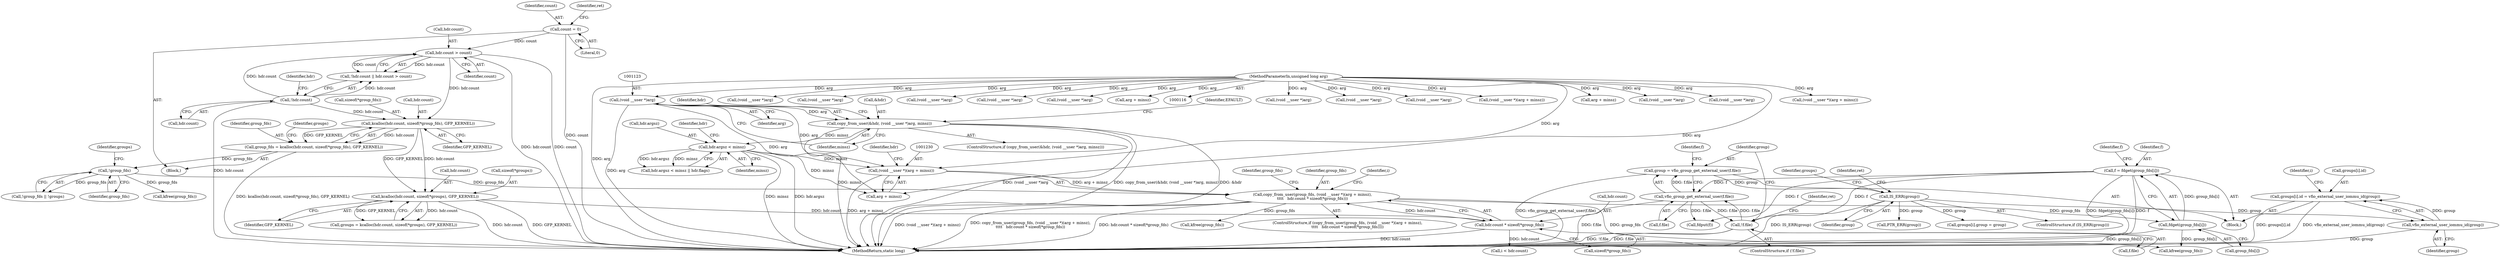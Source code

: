 digraph "0_linux_05692d7005a364add85c6e25a6c4447ce08f913a@array" {
"1001304" [label="(Call,groups[i].id = vfio_external_user_iommu_id(group))"];
"1001310" [label="(Call,vfio_external_user_iommu_id(group))"];
"1001289" [label="(Call,IS_ERR(group))"];
"1001280" [label="(Call,group = vfio_group_get_external_user(f.file))"];
"1001282" [label="(Call,vfio_group_get_external_user(f.file))"];
"1001270" [label="(Call,!f.file)"];
"1001263" [label="(Call,f = fdget(group_fds[i]))"];
"1001265" [label="(Call,fdget(group_fds[i]))"];
"1001227" [label="(Call,copy_from_user(group_fds, (void __user *)(arg + minsz),\n\t\t\t\t   hdr.count * sizeof(*group_fds)))"];
"1001214" [label="(Call,!group_fds)"];
"1001192" [label="(Call,group_fds = kcalloc(hdr.count, sizeof(*group_fds), GFP_KERNEL))"];
"1001194" [label="(Call,kcalloc(hdr.count, sizeof(*group_fds), GFP_KERNEL))"];
"1001184" [label="(Call,hdr.count > count)"];
"1001180" [label="(Call,!hdr.count)"];
"1001111" [label="(Call,count = 0)"];
"1001229" [label="(Call,(void __user *)(arg + minsz))"];
"1001122" [label="(Call,(void __user *)arg)"];
"1000119" [label="(MethodParameterIn,unsigned long arg)"];
"1001131" [label="(Call,hdr.argsz < minsz)"];
"1001119" [label="(Call,copy_from_user(&hdr, (void __user *)arg, minsz))"];
"1001234" [label="(Call,hdr.count * sizeof(*group_fds))"];
"1001204" [label="(Call,kcalloc(hdr.count, sizeof(*groups), GFP_KERNEL))"];
"1000716" [label="(Call,(void __user *)arg)"];
"1000609" [label="(Call,(void __user *)arg)"];
"1001122" [label="(Call,(void __user *)arg)"];
"1000686" [label="(Call,(void __user *)arg)"];
"1001293" [label="(Identifier,ret)"];
"1001198" [label="(Call,sizeof(*group_fds))"];
"1001074" [label="(Call,(void __user *)(arg + minsz))"];
"1001205" [label="(Call,hdr.count)"];
"1000834" [label="(Call,arg + minsz)"];
"1001226" [label="(ControlStructure,if (copy_from_user(group_fds, (void __user *)(arg + minsz),\n\t\t\t\t   hdr.count * sizeof(*group_fds))))"];
"1001229" [label="(Call,(void __user *)(arg + minsz))"];
"1000557" [label="(Call,(void __user *)arg)"];
"1001185" [label="(Call,hdr.count)"];
"1001217" [label="(Identifier,groups)"];
"1001280" [label="(Call,group = vfio_group_get_external_user(f.file))"];
"1001211" [label="(Identifier,GFP_KERNEL)"];
"1001271" [label="(Call,f.file)"];
"1001193" [label="(Identifier,group_fds)"];
"1001120" [label="(Call,&hdr)"];
"1001181" [label="(Call,hdr.count)"];
"1000183" [label="(Call,(void __user *)arg)"];
"1001227" [label="(Call,copy_from_user(group_fds, (void __user *)(arg + minsz),\n\t\t\t\t   hdr.count * sizeof(*group_fds)))"];
"1001112" [label="(Identifier,count)"];
"1001270" [label="(Call,!f.file)"];
"1001283" [label="(Call,f.file)"];
"1001214" [label="(Call,!group_fds)"];
"1001213" [label="(Call,!group_fds || !groups)"];
"1001289" [label="(Call,IS_ERR(group))"];
"1001236" [label="(Identifier,hdr)"];
"1001184" [label="(Call,hdr.count > count)"];
"1001243" [label="(Identifier,group_fds)"];
"1001215" [label="(Identifier,group_fds)"];
"1001380" [label="(MethodReturn,static long)"];
"1001194" [label="(Call,kcalloc(hdr.count, sizeof(*group_fds), GFP_KERNEL))"];
"1000832" [label="(Call,(void __user *)(arg + minsz))"];
"1000119" [label="(MethodParameterIn,unsigned long arg)"];
"1001312" [label="(Call,kfree(group_fds))"];
"1001135" [label="(Identifier,minsz)"];
"1001253" [label="(Call,i < hdr.count)"];
"1001219" [label="(Call,kfree(group_fds))"];
"1001272" [label="(Identifier,f)"];
"1001125" [label="(Identifier,minsz)"];
"1001281" [label="(Identifier,group)"];
"1001132" [label="(Call,hdr.argsz)"];
"1001235" [label="(Call,hdr.count)"];
"1001208" [label="(Call,sizeof(*groups))"];
"1001179" [label="(Call,!hdr.count || hdr.count > count)"];
"1001116" [label="(Identifier,ret)"];
"1001263" [label="(Call,f = fdget(group_fds[i]))"];
"1001192" [label="(Call,group_fds = kcalloc(hdr.count, sizeof(*group_fds), GFP_KERNEL))"];
"1001276" [label="(Identifier,ret)"];
"1001290" [label="(Identifier,group)"];
"1001242" [label="(Call,kfree(group_fds))"];
"1001201" [label="(Identifier,GFP_KERNEL)"];
"1000136" [label="(Call,(void __user *)arg)"];
"1001204" [label="(Call,kcalloc(hdr.count, sizeof(*groups), GFP_KERNEL))"];
"1001128" [label="(Identifier,EFAULT)"];
"1001100" [label="(Block,)"];
"1001238" [label="(Call,sizeof(*group_fds))"];
"1000212" [label="(Call,(void __user *)arg)"];
"1001287" [label="(Identifier,f)"];
"1001231" [label="(Call,arg + minsz)"];
"1001118" [label="(ControlStructure,if (copy_from_user(&hdr, (void __user *)arg, minsz)))"];
"1001311" [label="(Identifier,group)"];
"1001294" [label="(Call,PTR_ERR(group))"];
"1001195" [label="(Call,hdr.count)"];
"1001137" [label="(Identifier,hdr)"];
"1001260" [label="(Block,)"];
"1001133" [label="(Identifier,hdr)"];
"1001228" [label="(Identifier,group_fds)"];
"1001269" [label="(ControlStructure,if (!f.file))"];
"1001186" [label="(Identifier,hdr)"];
"1001131" [label="(Call,hdr.argsz < minsz)"];
"1001259" [label="(Identifier,i)"];
"1001180" [label="(Call,!hdr.count)"];
"1001305" [label="(Call,groups[i].id)"];
"1001203" [label="(Identifier,groups)"];
"1001251" [label="(Identifier,i)"];
"1001058" [label="(Call,(void __user *)arg)"];
"1001297" [label="(Call,groups[i].group = group)"];
"1001234" [label="(Call,hdr.count * sizeof(*group_fds))"];
"1001264" [label="(Identifier,f)"];
"1000589" [label="(Call,(void __user *)arg)"];
"1001300" [label="(Identifier,groups)"];
"1001282" [label="(Call,vfio_group_get_external_user(f.file))"];
"1001265" [label="(Call,fdget(group_fds[i]))"];
"1001310" [label="(Call,vfio_external_user_iommu_id(group))"];
"1001124" [label="(Identifier,arg)"];
"1001188" [label="(Identifier,count)"];
"1000922" [label="(Call,(void __user *)arg)"];
"1001266" [label="(Call,group_fds[i])"];
"1001304" [label="(Call,groups[i].id = vfio_external_user_iommu_id(group))"];
"1001111" [label="(Call,count = 0)"];
"1001202" [label="(Call,groups = kcalloc(hdr.count, sizeof(*groups), GFP_KERNEL))"];
"1001286" [label="(Call,fdput(f))"];
"1001119" [label="(Call,copy_from_user(&hdr, (void __user *)arg, minsz))"];
"1001113" [label="(Literal,0)"];
"1001288" [label="(ControlStructure,if (IS_ERR(group)))"];
"1001130" [label="(Call,hdr.argsz < minsz || hdr.flags)"];
"1001076" [label="(Call,arg + minsz)"];
"1001304" -> "1001260"  [label="AST: "];
"1001304" -> "1001310"  [label="CFG: "];
"1001305" -> "1001304"  [label="AST: "];
"1001310" -> "1001304"  [label="AST: "];
"1001259" -> "1001304"  [label="CFG: "];
"1001304" -> "1001380"  [label="DDG: vfio_external_user_iommu_id(group)"];
"1001304" -> "1001380"  [label="DDG: groups[i].id"];
"1001310" -> "1001304"  [label="DDG: group"];
"1001310" -> "1001311"  [label="CFG: "];
"1001311" -> "1001310"  [label="AST: "];
"1001310" -> "1001380"  [label="DDG: group"];
"1001289" -> "1001310"  [label="DDG: group"];
"1001289" -> "1001288"  [label="AST: "];
"1001289" -> "1001290"  [label="CFG: "];
"1001290" -> "1001289"  [label="AST: "];
"1001293" -> "1001289"  [label="CFG: "];
"1001300" -> "1001289"  [label="CFG: "];
"1001289" -> "1001380"  [label="DDG: IS_ERR(group)"];
"1001280" -> "1001289"  [label="DDG: group"];
"1001289" -> "1001294"  [label="DDG: group"];
"1001289" -> "1001297"  [label="DDG: group"];
"1001280" -> "1001260"  [label="AST: "];
"1001280" -> "1001282"  [label="CFG: "];
"1001281" -> "1001280"  [label="AST: "];
"1001282" -> "1001280"  [label="AST: "];
"1001287" -> "1001280"  [label="CFG: "];
"1001280" -> "1001380"  [label="DDG: vfio_group_get_external_user(f.file)"];
"1001282" -> "1001280"  [label="DDG: f.file"];
"1001282" -> "1001283"  [label="CFG: "];
"1001283" -> "1001282"  [label="AST: "];
"1001282" -> "1001380"  [label="DDG: f.file"];
"1001282" -> "1001270"  [label="DDG: f.file"];
"1001270" -> "1001282"  [label="DDG: f.file"];
"1001263" -> "1001282"  [label="DDG: f"];
"1001282" -> "1001286"  [label="DDG: f.file"];
"1001270" -> "1001269"  [label="AST: "];
"1001270" -> "1001271"  [label="CFG: "];
"1001271" -> "1001270"  [label="AST: "];
"1001276" -> "1001270"  [label="CFG: "];
"1001281" -> "1001270"  [label="CFG: "];
"1001270" -> "1001380"  [label="DDG: !f.file"];
"1001270" -> "1001380"  [label="DDG: f.file"];
"1001263" -> "1001270"  [label="DDG: f"];
"1001263" -> "1001260"  [label="AST: "];
"1001263" -> "1001265"  [label="CFG: "];
"1001264" -> "1001263"  [label="AST: "];
"1001265" -> "1001263"  [label="AST: "];
"1001272" -> "1001263"  [label="CFG: "];
"1001263" -> "1001380"  [label="DDG: fdget(group_fds[i])"];
"1001263" -> "1001380"  [label="DDG: f"];
"1001265" -> "1001263"  [label="DDG: group_fds[i]"];
"1001263" -> "1001286"  [label="DDG: f"];
"1001265" -> "1001266"  [label="CFG: "];
"1001266" -> "1001265"  [label="AST: "];
"1001265" -> "1001380"  [label="DDG: group_fds[i]"];
"1001227" -> "1001265"  [label="DDG: group_fds"];
"1001265" -> "1001312"  [label="DDG: group_fds[i]"];
"1001227" -> "1001226"  [label="AST: "];
"1001227" -> "1001234"  [label="CFG: "];
"1001228" -> "1001227"  [label="AST: "];
"1001229" -> "1001227"  [label="AST: "];
"1001234" -> "1001227"  [label="AST: "];
"1001243" -> "1001227"  [label="CFG: "];
"1001251" -> "1001227"  [label="CFG: "];
"1001227" -> "1001380"  [label="DDG: (void __user *)(arg + minsz)"];
"1001227" -> "1001380"  [label="DDG: copy_from_user(group_fds, (void __user *)(arg + minsz),\n\t\t\t\t   hdr.count * sizeof(*group_fds))"];
"1001227" -> "1001380"  [label="DDG: hdr.count * sizeof(*group_fds)"];
"1001214" -> "1001227"  [label="DDG: group_fds"];
"1001229" -> "1001227"  [label="DDG: arg + minsz"];
"1001234" -> "1001227"  [label="DDG: hdr.count"];
"1001227" -> "1001242"  [label="DDG: group_fds"];
"1001227" -> "1001312"  [label="DDG: group_fds"];
"1001214" -> "1001213"  [label="AST: "];
"1001214" -> "1001215"  [label="CFG: "];
"1001215" -> "1001214"  [label="AST: "];
"1001217" -> "1001214"  [label="CFG: "];
"1001213" -> "1001214"  [label="CFG: "];
"1001214" -> "1001213"  [label="DDG: group_fds"];
"1001192" -> "1001214"  [label="DDG: group_fds"];
"1001214" -> "1001219"  [label="DDG: group_fds"];
"1001192" -> "1001100"  [label="AST: "];
"1001192" -> "1001194"  [label="CFG: "];
"1001193" -> "1001192"  [label="AST: "];
"1001194" -> "1001192"  [label="AST: "];
"1001203" -> "1001192"  [label="CFG: "];
"1001192" -> "1001380"  [label="DDG: kcalloc(hdr.count, sizeof(*group_fds), GFP_KERNEL)"];
"1001194" -> "1001192"  [label="DDG: hdr.count"];
"1001194" -> "1001192"  [label="DDG: GFP_KERNEL"];
"1001194" -> "1001201"  [label="CFG: "];
"1001195" -> "1001194"  [label="AST: "];
"1001198" -> "1001194"  [label="AST: "];
"1001201" -> "1001194"  [label="AST: "];
"1001184" -> "1001194"  [label="DDG: hdr.count"];
"1001180" -> "1001194"  [label="DDG: hdr.count"];
"1001194" -> "1001204"  [label="DDG: hdr.count"];
"1001194" -> "1001204"  [label="DDG: GFP_KERNEL"];
"1001184" -> "1001179"  [label="AST: "];
"1001184" -> "1001188"  [label="CFG: "];
"1001185" -> "1001184"  [label="AST: "];
"1001188" -> "1001184"  [label="AST: "];
"1001179" -> "1001184"  [label="CFG: "];
"1001184" -> "1001380"  [label="DDG: count"];
"1001184" -> "1001380"  [label="DDG: hdr.count"];
"1001184" -> "1001179"  [label="DDG: hdr.count"];
"1001184" -> "1001179"  [label="DDG: count"];
"1001180" -> "1001184"  [label="DDG: hdr.count"];
"1001111" -> "1001184"  [label="DDG: count"];
"1001180" -> "1001179"  [label="AST: "];
"1001180" -> "1001181"  [label="CFG: "];
"1001181" -> "1001180"  [label="AST: "];
"1001186" -> "1001180"  [label="CFG: "];
"1001179" -> "1001180"  [label="CFG: "];
"1001180" -> "1001380"  [label="DDG: hdr.count"];
"1001180" -> "1001179"  [label="DDG: hdr.count"];
"1001111" -> "1001100"  [label="AST: "];
"1001111" -> "1001113"  [label="CFG: "];
"1001112" -> "1001111"  [label="AST: "];
"1001113" -> "1001111"  [label="AST: "];
"1001116" -> "1001111"  [label="CFG: "];
"1001111" -> "1001380"  [label="DDG: count"];
"1001229" -> "1001231"  [label="CFG: "];
"1001230" -> "1001229"  [label="AST: "];
"1001231" -> "1001229"  [label="AST: "];
"1001236" -> "1001229"  [label="CFG: "];
"1001229" -> "1001380"  [label="DDG: arg + minsz"];
"1001122" -> "1001229"  [label="DDG: arg"];
"1000119" -> "1001229"  [label="DDG: arg"];
"1001131" -> "1001229"  [label="DDG: minsz"];
"1001122" -> "1001119"  [label="AST: "];
"1001122" -> "1001124"  [label="CFG: "];
"1001123" -> "1001122"  [label="AST: "];
"1001124" -> "1001122"  [label="AST: "];
"1001125" -> "1001122"  [label="CFG: "];
"1001122" -> "1001380"  [label="DDG: arg"];
"1001122" -> "1001119"  [label="DDG: arg"];
"1000119" -> "1001122"  [label="DDG: arg"];
"1001122" -> "1001231"  [label="DDG: arg"];
"1000119" -> "1000116"  [label="AST: "];
"1000119" -> "1001380"  [label="DDG: arg"];
"1000119" -> "1000136"  [label="DDG: arg"];
"1000119" -> "1000183"  [label="DDG: arg"];
"1000119" -> "1000212"  [label="DDG: arg"];
"1000119" -> "1000557"  [label="DDG: arg"];
"1000119" -> "1000589"  [label="DDG: arg"];
"1000119" -> "1000609"  [label="DDG: arg"];
"1000119" -> "1000686"  [label="DDG: arg"];
"1000119" -> "1000716"  [label="DDG: arg"];
"1000119" -> "1000832"  [label="DDG: arg"];
"1000119" -> "1000834"  [label="DDG: arg"];
"1000119" -> "1000922"  [label="DDG: arg"];
"1000119" -> "1001058"  [label="DDG: arg"];
"1000119" -> "1001074"  [label="DDG: arg"];
"1000119" -> "1001076"  [label="DDG: arg"];
"1000119" -> "1001231"  [label="DDG: arg"];
"1001131" -> "1001130"  [label="AST: "];
"1001131" -> "1001135"  [label="CFG: "];
"1001132" -> "1001131"  [label="AST: "];
"1001135" -> "1001131"  [label="AST: "];
"1001137" -> "1001131"  [label="CFG: "];
"1001130" -> "1001131"  [label="CFG: "];
"1001131" -> "1001380"  [label="DDG: minsz"];
"1001131" -> "1001380"  [label="DDG: hdr.argsz"];
"1001131" -> "1001130"  [label="DDG: hdr.argsz"];
"1001131" -> "1001130"  [label="DDG: minsz"];
"1001119" -> "1001131"  [label="DDG: minsz"];
"1001131" -> "1001231"  [label="DDG: minsz"];
"1001119" -> "1001118"  [label="AST: "];
"1001119" -> "1001125"  [label="CFG: "];
"1001120" -> "1001119"  [label="AST: "];
"1001125" -> "1001119"  [label="AST: "];
"1001128" -> "1001119"  [label="CFG: "];
"1001133" -> "1001119"  [label="CFG: "];
"1001119" -> "1001380"  [label="DDG: (void __user *)arg"];
"1001119" -> "1001380"  [label="DDG: copy_from_user(&hdr, (void __user *)arg, minsz)"];
"1001119" -> "1001380"  [label="DDG: &hdr"];
"1001119" -> "1001380"  [label="DDG: minsz"];
"1001234" -> "1001238"  [label="CFG: "];
"1001235" -> "1001234"  [label="AST: "];
"1001238" -> "1001234"  [label="AST: "];
"1001234" -> "1001380"  [label="DDG: hdr.count"];
"1001204" -> "1001234"  [label="DDG: hdr.count"];
"1001234" -> "1001253"  [label="DDG: hdr.count"];
"1001204" -> "1001202"  [label="AST: "];
"1001204" -> "1001211"  [label="CFG: "];
"1001205" -> "1001204"  [label="AST: "];
"1001208" -> "1001204"  [label="AST: "];
"1001211" -> "1001204"  [label="AST: "];
"1001202" -> "1001204"  [label="CFG: "];
"1001204" -> "1001380"  [label="DDG: hdr.count"];
"1001204" -> "1001380"  [label="DDG: GFP_KERNEL"];
"1001204" -> "1001202"  [label="DDG: hdr.count"];
"1001204" -> "1001202"  [label="DDG: GFP_KERNEL"];
}
